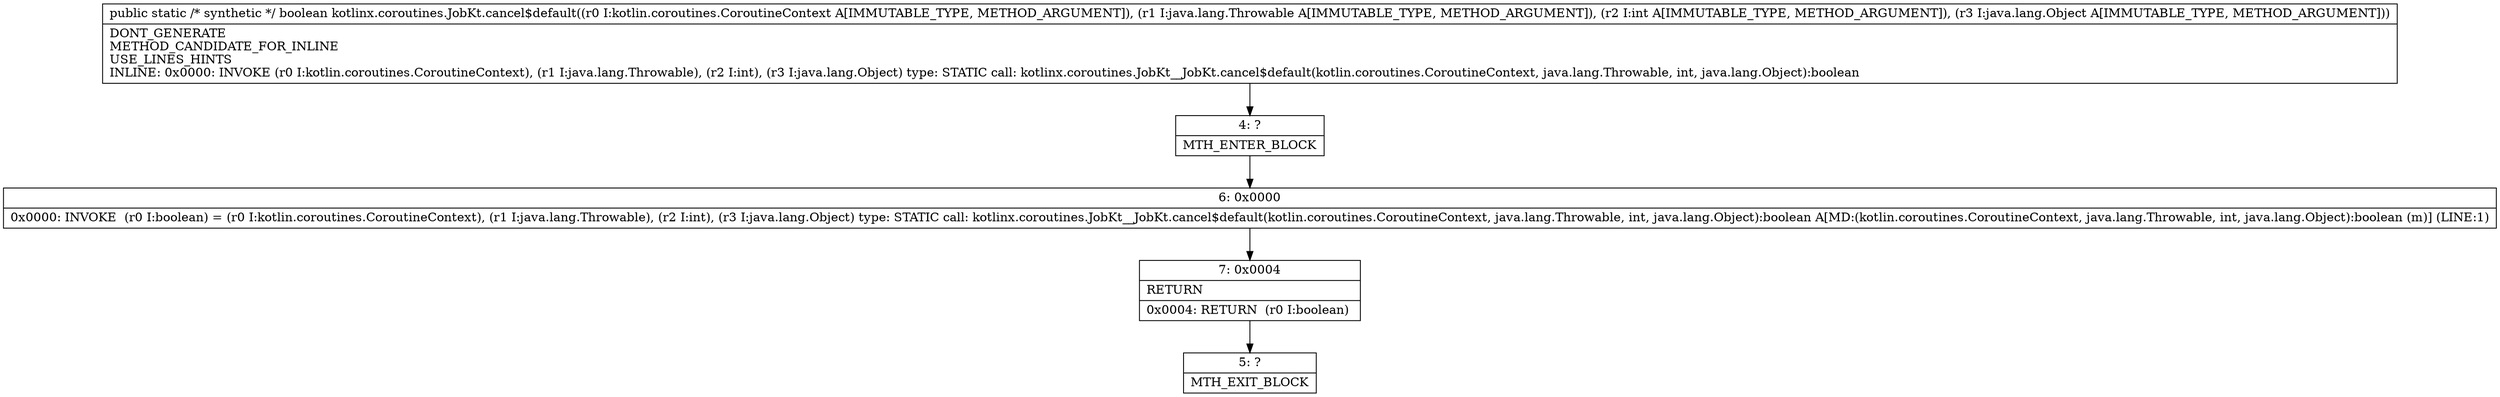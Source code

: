 digraph "CFG forkotlinx.coroutines.JobKt.cancel$default(Lkotlin\/coroutines\/CoroutineContext;Ljava\/lang\/Throwable;ILjava\/lang\/Object;)Z" {
Node_4 [shape=record,label="{4\:\ ?|MTH_ENTER_BLOCK\l}"];
Node_6 [shape=record,label="{6\:\ 0x0000|0x0000: INVOKE  (r0 I:boolean) = (r0 I:kotlin.coroutines.CoroutineContext), (r1 I:java.lang.Throwable), (r2 I:int), (r3 I:java.lang.Object) type: STATIC call: kotlinx.coroutines.JobKt__JobKt.cancel$default(kotlin.coroutines.CoroutineContext, java.lang.Throwable, int, java.lang.Object):boolean A[MD:(kotlin.coroutines.CoroutineContext, java.lang.Throwable, int, java.lang.Object):boolean (m)] (LINE:1)\l}"];
Node_7 [shape=record,label="{7\:\ 0x0004|RETURN\l|0x0004: RETURN  (r0 I:boolean) \l}"];
Node_5 [shape=record,label="{5\:\ ?|MTH_EXIT_BLOCK\l}"];
MethodNode[shape=record,label="{public static \/* synthetic *\/ boolean kotlinx.coroutines.JobKt.cancel$default((r0 I:kotlin.coroutines.CoroutineContext A[IMMUTABLE_TYPE, METHOD_ARGUMENT]), (r1 I:java.lang.Throwable A[IMMUTABLE_TYPE, METHOD_ARGUMENT]), (r2 I:int A[IMMUTABLE_TYPE, METHOD_ARGUMENT]), (r3 I:java.lang.Object A[IMMUTABLE_TYPE, METHOD_ARGUMENT]))  | DONT_GENERATE\lMETHOD_CANDIDATE_FOR_INLINE\lUSE_LINES_HINTS\lINLINE: 0x0000: INVOKE  (r0 I:kotlin.coroutines.CoroutineContext), (r1 I:java.lang.Throwable), (r2 I:int), (r3 I:java.lang.Object) type: STATIC call: kotlinx.coroutines.JobKt__JobKt.cancel$default(kotlin.coroutines.CoroutineContext, java.lang.Throwable, int, java.lang.Object):boolean\l}"];
MethodNode -> Node_4;Node_4 -> Node_6;
Node_6 -> Node_7;
Node_7 -> Node_5;
}

